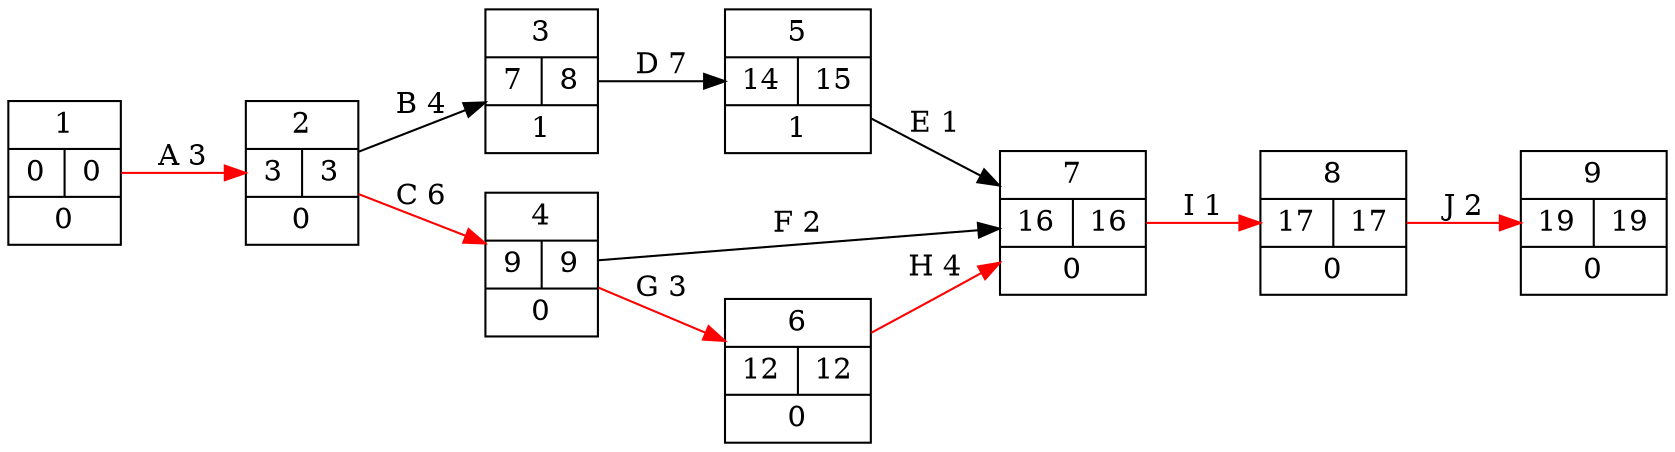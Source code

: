 digraph G { 
rankdir="LR";
struct1[shape=record,label="1|{0|0}| 0"];
struct1 -> struct2[color=red, label="A 3"];
struct2[shape=record,label="2|{3|3}| 0"];
struct2 -> struct3[label="B 4"];
struct2 -> struct4[color=red, label="C 6"];
struct3[shape=record,label="3|{7|8}| 1"];
struct3 -> struct5[label="D 7"];
struct4[shape=record,label="4|{9|9}| 0"];
struct4 -> struct7[label="F 2"];
struct4 -> struct6[color=red, label="G 3"];
struct5[shape=record,label="5|{14|15}| 1"];
struct5 -> struct7[label="E 1"];
struct6[shape=record,label="6|{12|12}| 0"];
struct6 -> struct7[color=red, label="H 4"];
struct7[shape=record,label="7|{16|16}| 0"];
struct7 -> struct8[color=red, label="I 1"];
struct8[shape=record,label="8|{17|17}| 0"];
struct8 -> struct9[color=red, label="J 2"];
struct9[shape=record,label="9|{19|19}| 0"];

}